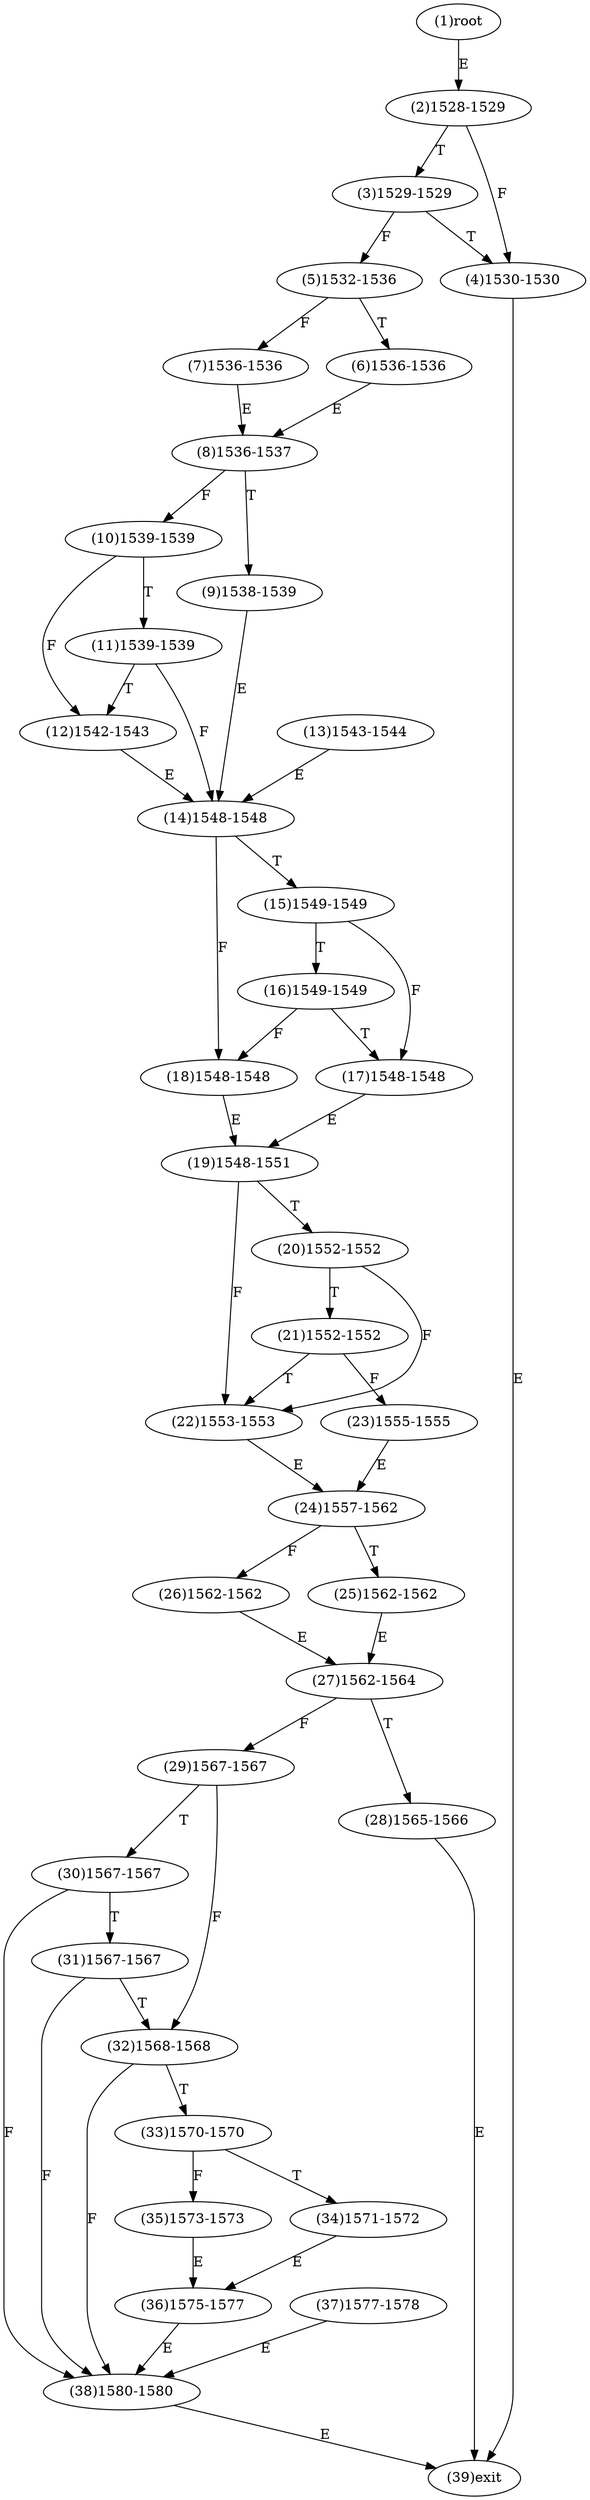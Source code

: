 digraph "" { 
1[ label="(1)root"];
2[ label="(2)1528-1529"];
3[ label="(3)1529-1529"];
4[ label="(4)1530-1530"];
5[ label="(5)1532-1536"];
6[ label="(6)1536-1536"];
7[ label="(7)1536-1536"];
8[ label="(8)1536-1537"];
9[ label="(9)1538-1539"];
10[ label="(10)1539-1539"];
11[ label="(11)1539-1539"];
12[ label="(12)1542-1543"];
13[ label="(13)1543-1544"];
14[ label="(14)1548-1548"];
15[ label="(15)1549-1549"];
17[ label="(17)1548-1548"];
16[ label="(16)1549-1549"];
19[ label="(19)1548-1551"];
18[ label="(18)1548-1548"];
21[ label="(21)1552-1552"];
20[ label="(20)1552-1552"];
23[ label="(23)1555-1555"];
22[ label="(22)1553-1553"];
25[ label="(25)1562-1562"];
24[ label="(24)1557-1562"];
27[ label="(27)1562-1564"];
26[ label="(26)1562-1562"];
29[ label="(29)1567-1567"];
28[ label="(28)1565-1566"];
31[ label="(31)1567-1567"];
30[ label="(30)1567-1567"];
34[ label="(34)1571-1572"];
35[ label="(35)1573-1573"];
32[ label="(32)1568-1568"];
33[ label="(33)1570-1570"];
38[ label="(38)1580-1580"];
39[ label="(39)exit"];
36[ label="(36)1575-1577"];
37[ label="(37)1577-1578"];
1->2[ label="E"];
2->4[ label="F"];
2->3[ label="T"];
3->5[ label="F"];
3->4[ label="T"];
4->39[ label="E"];
5->7[ label="F"];
5->6[ label="T"];
6->8[ label="E"];
7->8[ label="E"];
8->10[ label="F"];
8->9[ label="T"];
9->14[ label="E"];
10->12[ label="F"];
10->11[ label="T"];
11->14[ label="F"];
11->12[ label="T"];
12->14[ label="E"];
13->14[ label="E"];
14->18[ label="F"];
14->15[ label="T"];
15->17[ label="F"];
15->16[ label="T"];
16->18[ label="F"];
16->17[ label="T"];
17->19[ label="E"];
18->19[ label="E"];
19->22[ label="F"];
19->20[ label="T"];
20->22[ label="F"];
20->21[ label="T"];
21->23[ label="F"];
21->22[ label="T"];
22->24[ label="E"];
23->24[ label="E"];
24->26[ label="F"];
24->25[ label="T"];
25->27[ label="E"];
26->27[ label="E"];
27->29[ label="F"];
27->28[ label="T"];
28->39[ label="E"];
29->32[ label="F"];
29->30[ label="T"];
30->38[ label="F"];
30->31[ label="T"];
31->38[ label="F"];
31->32[ label="T"];
32->38[ label="F"];
32->33[ label="T"];
33->35[ label="F"];
33->34[ label="T"];
34->36[ label="E"];
35->36[ label="E"];
36->38[ label="E"];
37->38[ label="E"];
38->39[ label="E"];
}